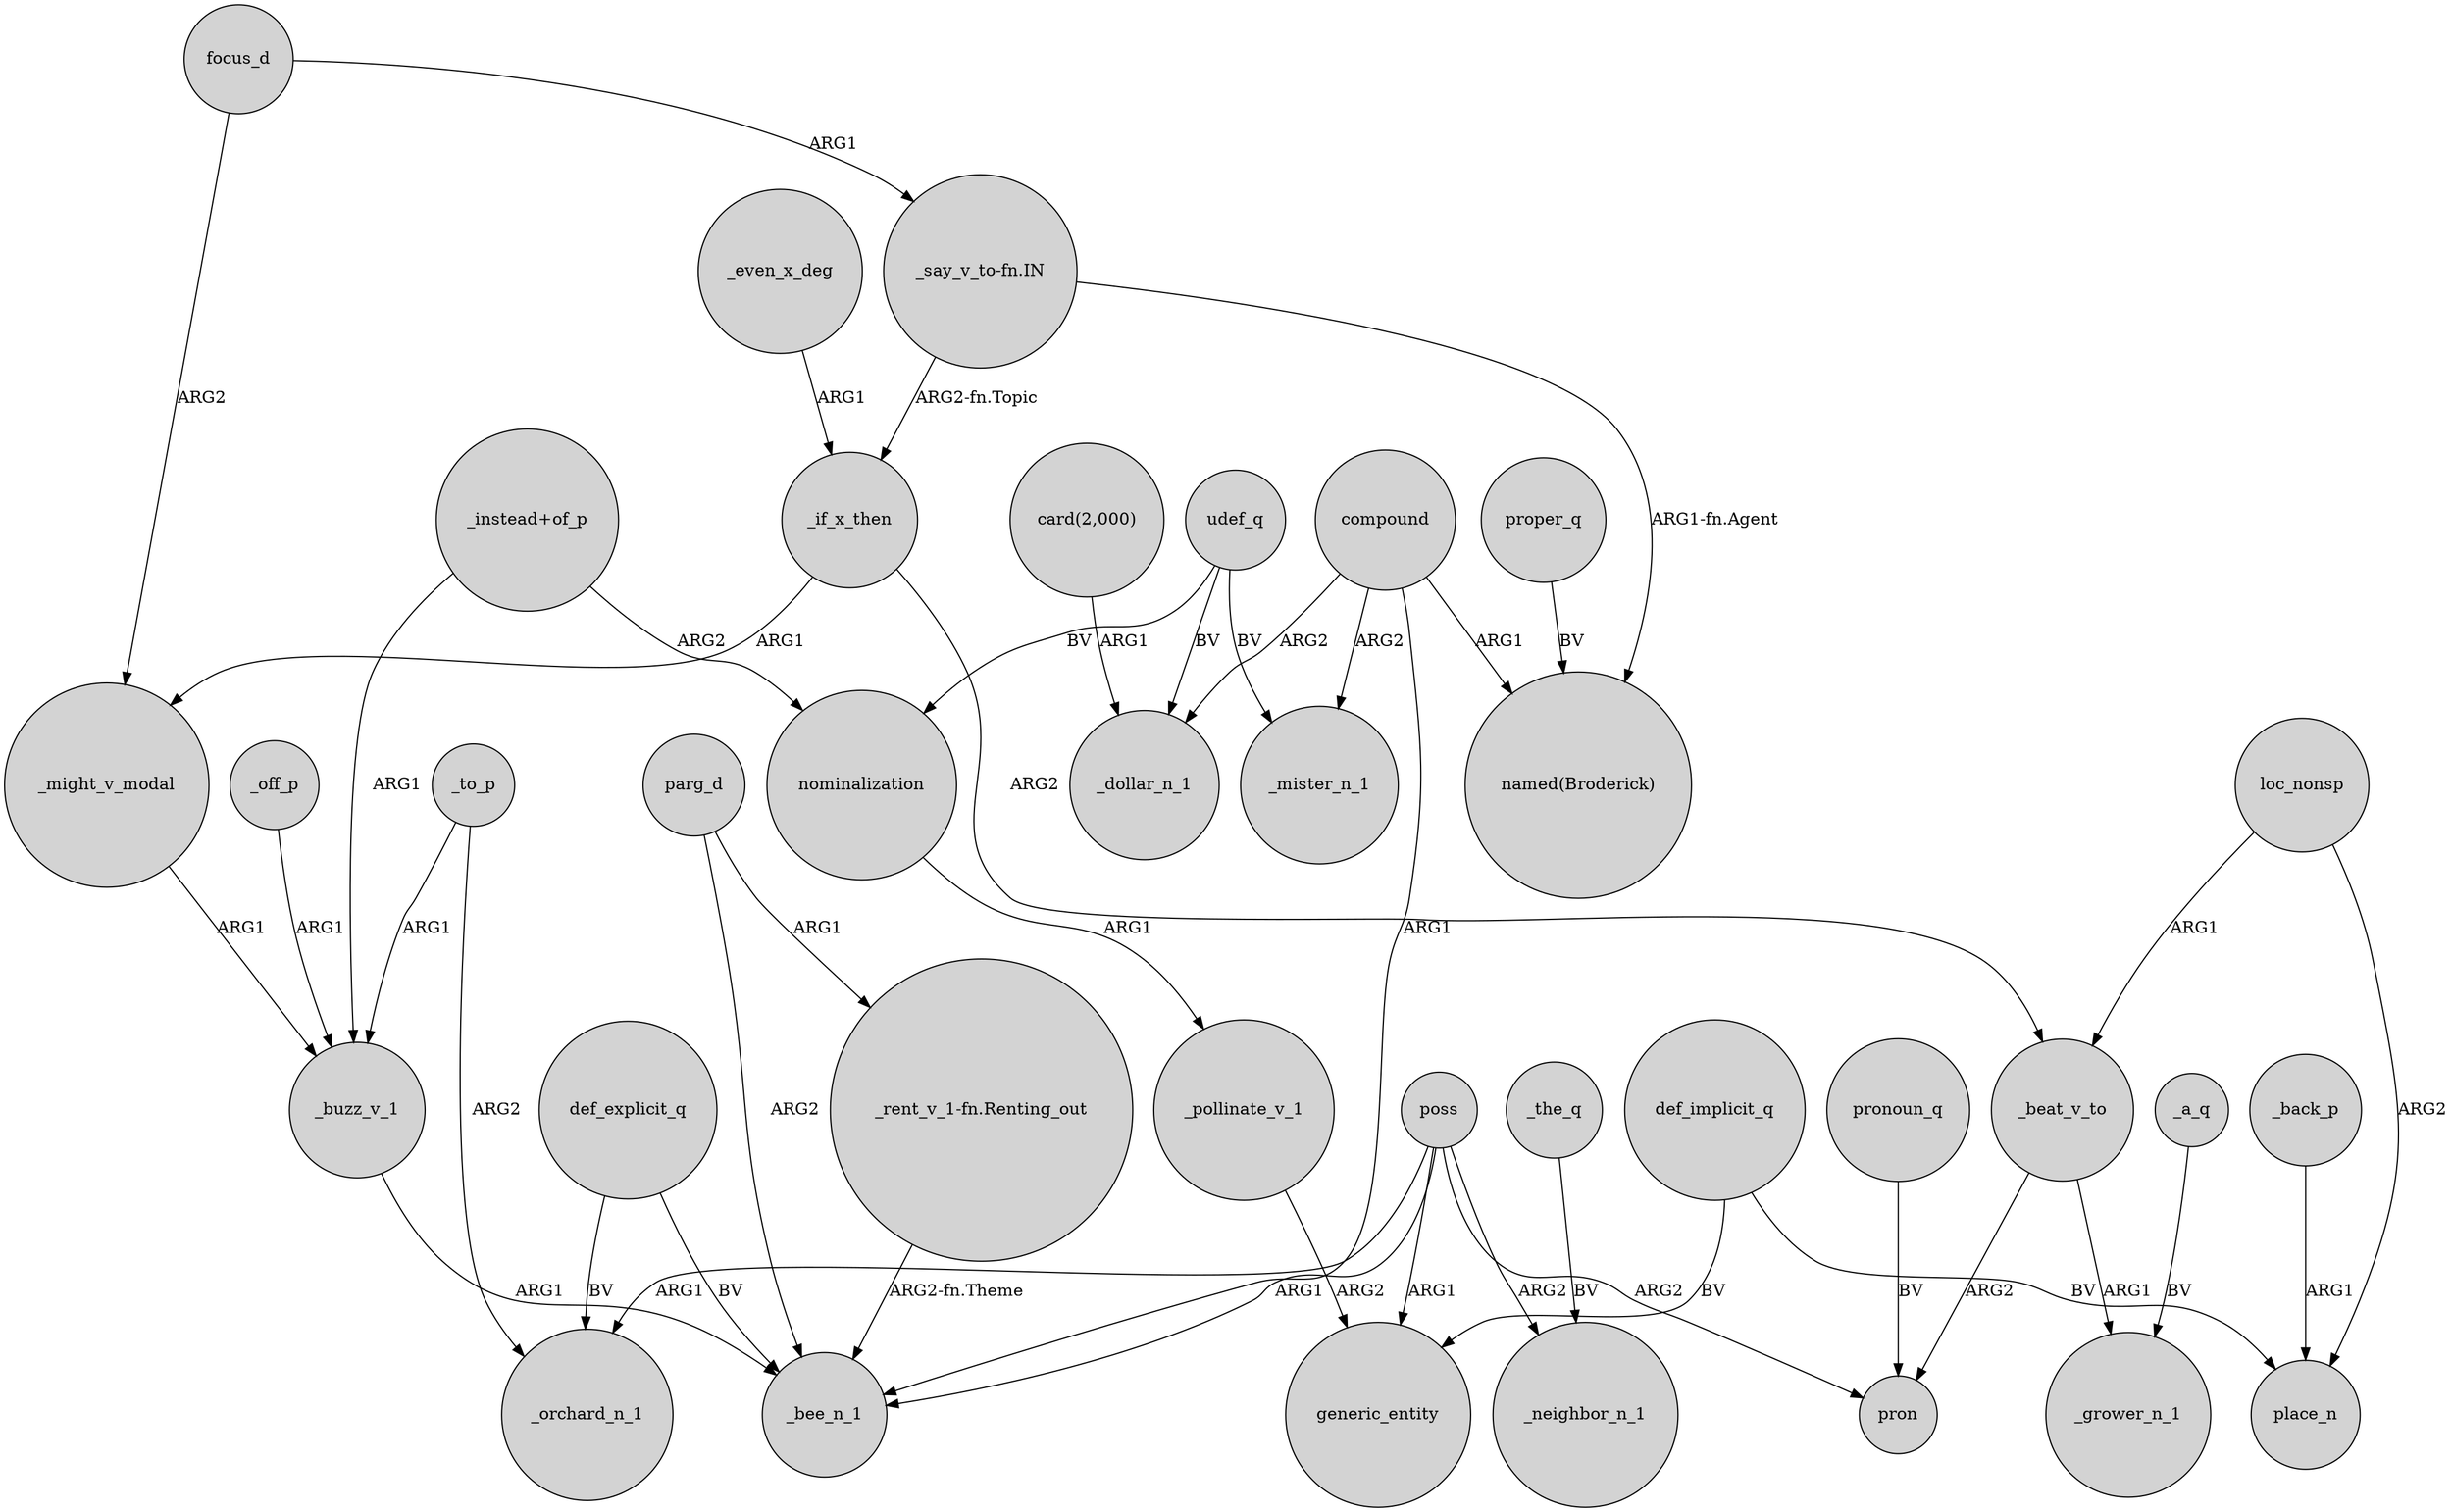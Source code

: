 digraph {
	node [shape=circle style=filled]
	poss -> _neighbor_n_1 [label=ARG2]
	poss -> generic_entity [label=ARG1]
	compound -> "named(Broderick)" [label=ARG1]
	"_say_v_to-fn.IN" -> _if_x_then [label="ARG2-fn.Topic"]
	poss -> pron [label=ARG2]
	def_explicit_q -> _orchard_n_1 [label=BV]
	parg_d -> _bee_n_1 [label=ARG2]
	def_explicit_q -> _bee_n_1 [label=BV]
	"_say_v_to-fn.IN" -> "named(Broderick)" [label="ARG1-fn.Agent"]
	_pollinate_v_1 -> generic_entity [label=ARG2]
	poss -> _orchard_n_1 [label=ARG1]
	compound -> _mister_n_1 [label=ARG2]
	_to_p -> _orchard_n_1 [label=ARG2]
	_a_q -> _grower_n_1 [label=BV]
	_even_x_deg -> _if_x_then [label=ARG1]
	udef_q -> _mister_n_1 [label=BV]
	_might_v_modal -> _buzz_v_1 [label=ARG1]
	_beat_v_to -> pron [label=ARG2]
	def_implicit_q -> place_n [label=BV]
	_off_p -> _buzz_v_1 [label=ARG1]
	_to_p -> _buzz_v_1 [label=ARG1]
	poss -> _bee_n_1 [label=ARG1]
	"_instead+of_p" -> nominalization [label=ARG2]
	parg_d -> "_rent_v_1-fn.Renting_out" [label=ARG1]
	_if_x_then -> _might_v_modal [label=ARG1]
	"_instead+of_p" -> _buzz_v_1 [label=ARG1]
	pronoun_q -> pron [label=BV]
	nominalization -> _pollinate_v_1 [label=ARG1]
	_buzz_v_1 -> _bee_n_1 [label=ARG1]
	compound -> _bee_n_1 [label=ARG1]
	loc_nonsp -> _beat_v_to [label=ARG1]
	def_implicit_q -> generic_entity [label=BV]
	_the_q -> _neighbor_n_1 [label=BV]
	udef_q -> nominalization [label=BV]
	"_rent_v_1-fn.Renting_out" -> _bee_n_1 [label="ARG2-fn.Theme"]
	_beat_v_to -> _grower_n_1 [label=ARG1]
	loc_nonsp -> place_n [label=ARG2]
	_back_p -> place_n [label=ARG1]
	proper_q -> "named(Broderick)" [label=BV]
	focus_d -> _might_v_modal [label=ARG2]
	compound -> _dollar_n_1 [label=ARG2]
	"card(2,000)" -> _dollar_n_1 [label=ARG1]
	udef_q -> _dollar_n_1 [label=BV]
	focus_d -> "_say_v_to-fn.IN" [label=ARG1]
	_if_x_then -> _beat_v_to [label=ARG2]
}
